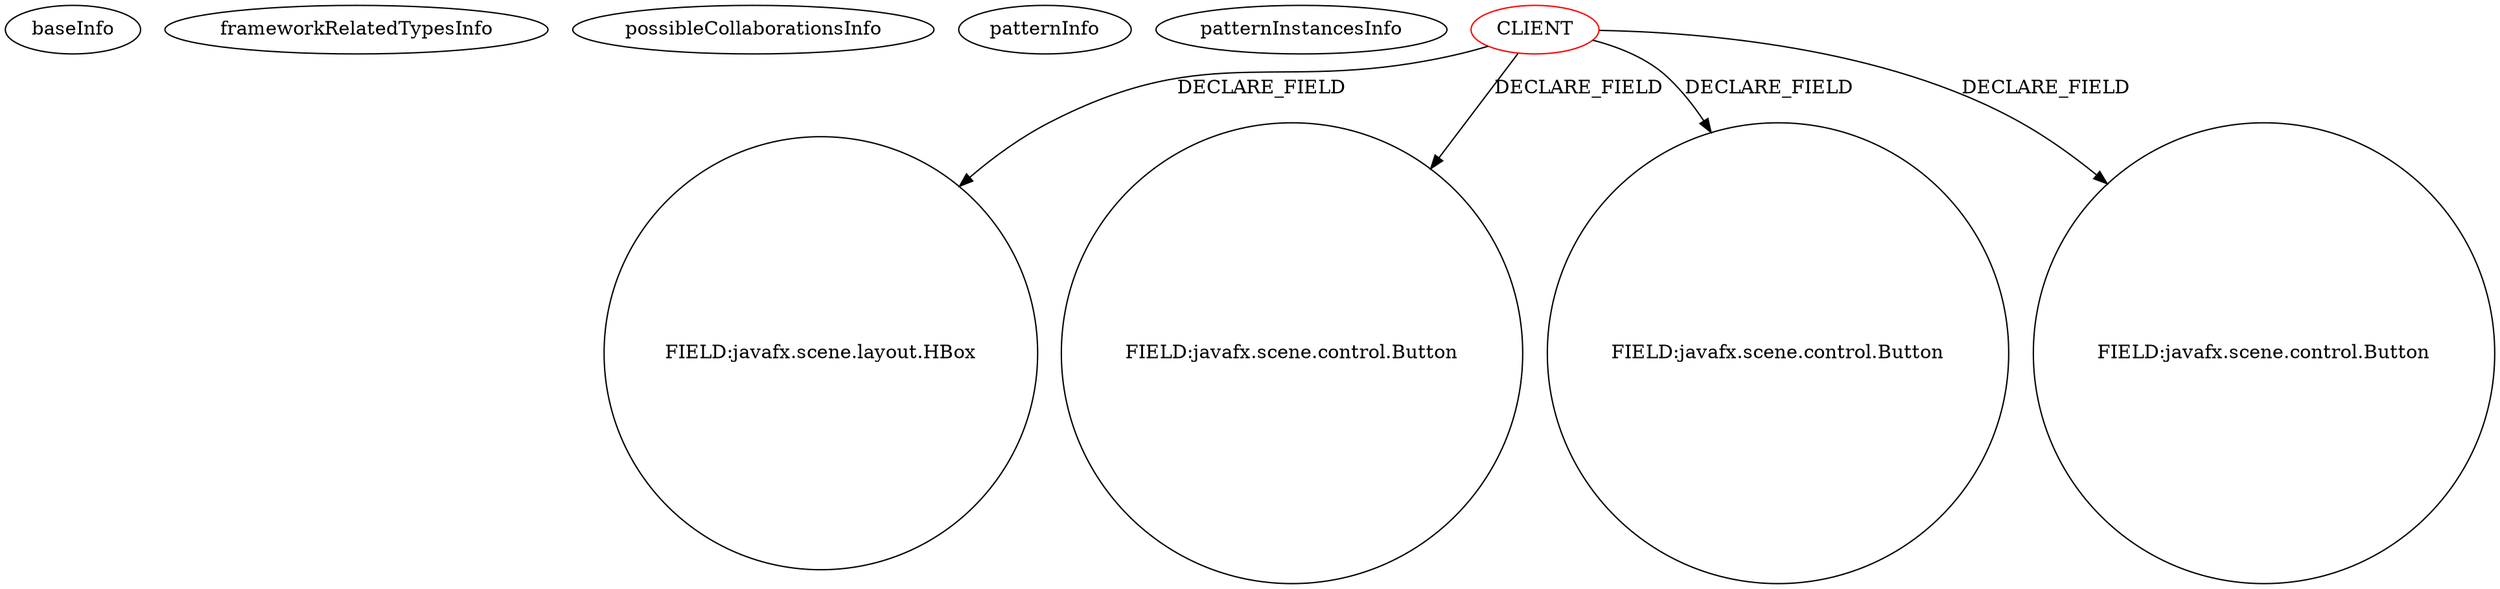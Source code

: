 digraph {
baseInfo[graphId=1264,category="pattern",isAnonymous=false,possibleRelation=false]
frameworkRelatedTypesInfo[]
possibleCollaborationsInfo[]
patternInfo[frequency=5.0,patternRootClient=0]
patternInstancesInfo[0="mrempala-sp~/mrempala-sp/sp-master/src/application/VcSequencePreview.java~VcSequencePreview~3683",1="hock323-eventManager~/hock323-eventManager/EventManager-master/src/eventManager/controller/pokerTournament/TournamentController.java~TournamentController~3009",2="sushkrish-CityLife~/sushkrish-CityLife/CityLife-master/src/view/StartScene.java~StartScene~4318",3="brunoborges-fx2048~/brunoborges-fx2048/fx2048-master/src/game2048/Board.java~Board~2229",4="RomeoGolf-BC~/RomeoGolf-BC/BC-master/src/romeogolf/bc/MainController.java~MainController~1142"]
52[label="FIELD:javafx.scene.layout.HBox",vertexType="FIELD_DECLARATION",isFrameworkType=false,shape=circle]
0[label="CLIENT",vertexType="ROOT_CLIENT_CLASS_DECLARATION",isFrameworkType=false,color=red]
8[label="FIELD:javafx.scene.control.Button",vertexType="FIELD_DECLARATION",isFrameworkType=false,shape=circle]
10[label="FIELD:javafx.scene.control.Button",vertexType="FIELD_DECLARATION",isFrameworkType=false,shape=circle]
18[label="FIELD:javafx.scene.control.Button",vertexType="FIELD_DECLARATION",isFrameworkType=false,shape=circle]
0->18[label="DECLARE_FIELD"]
0->8[label="DECLARE_FIELD"]
0->10[label="DECLARE_FIELD"]
0->52[label="DECLARE_FIELD"]
}
